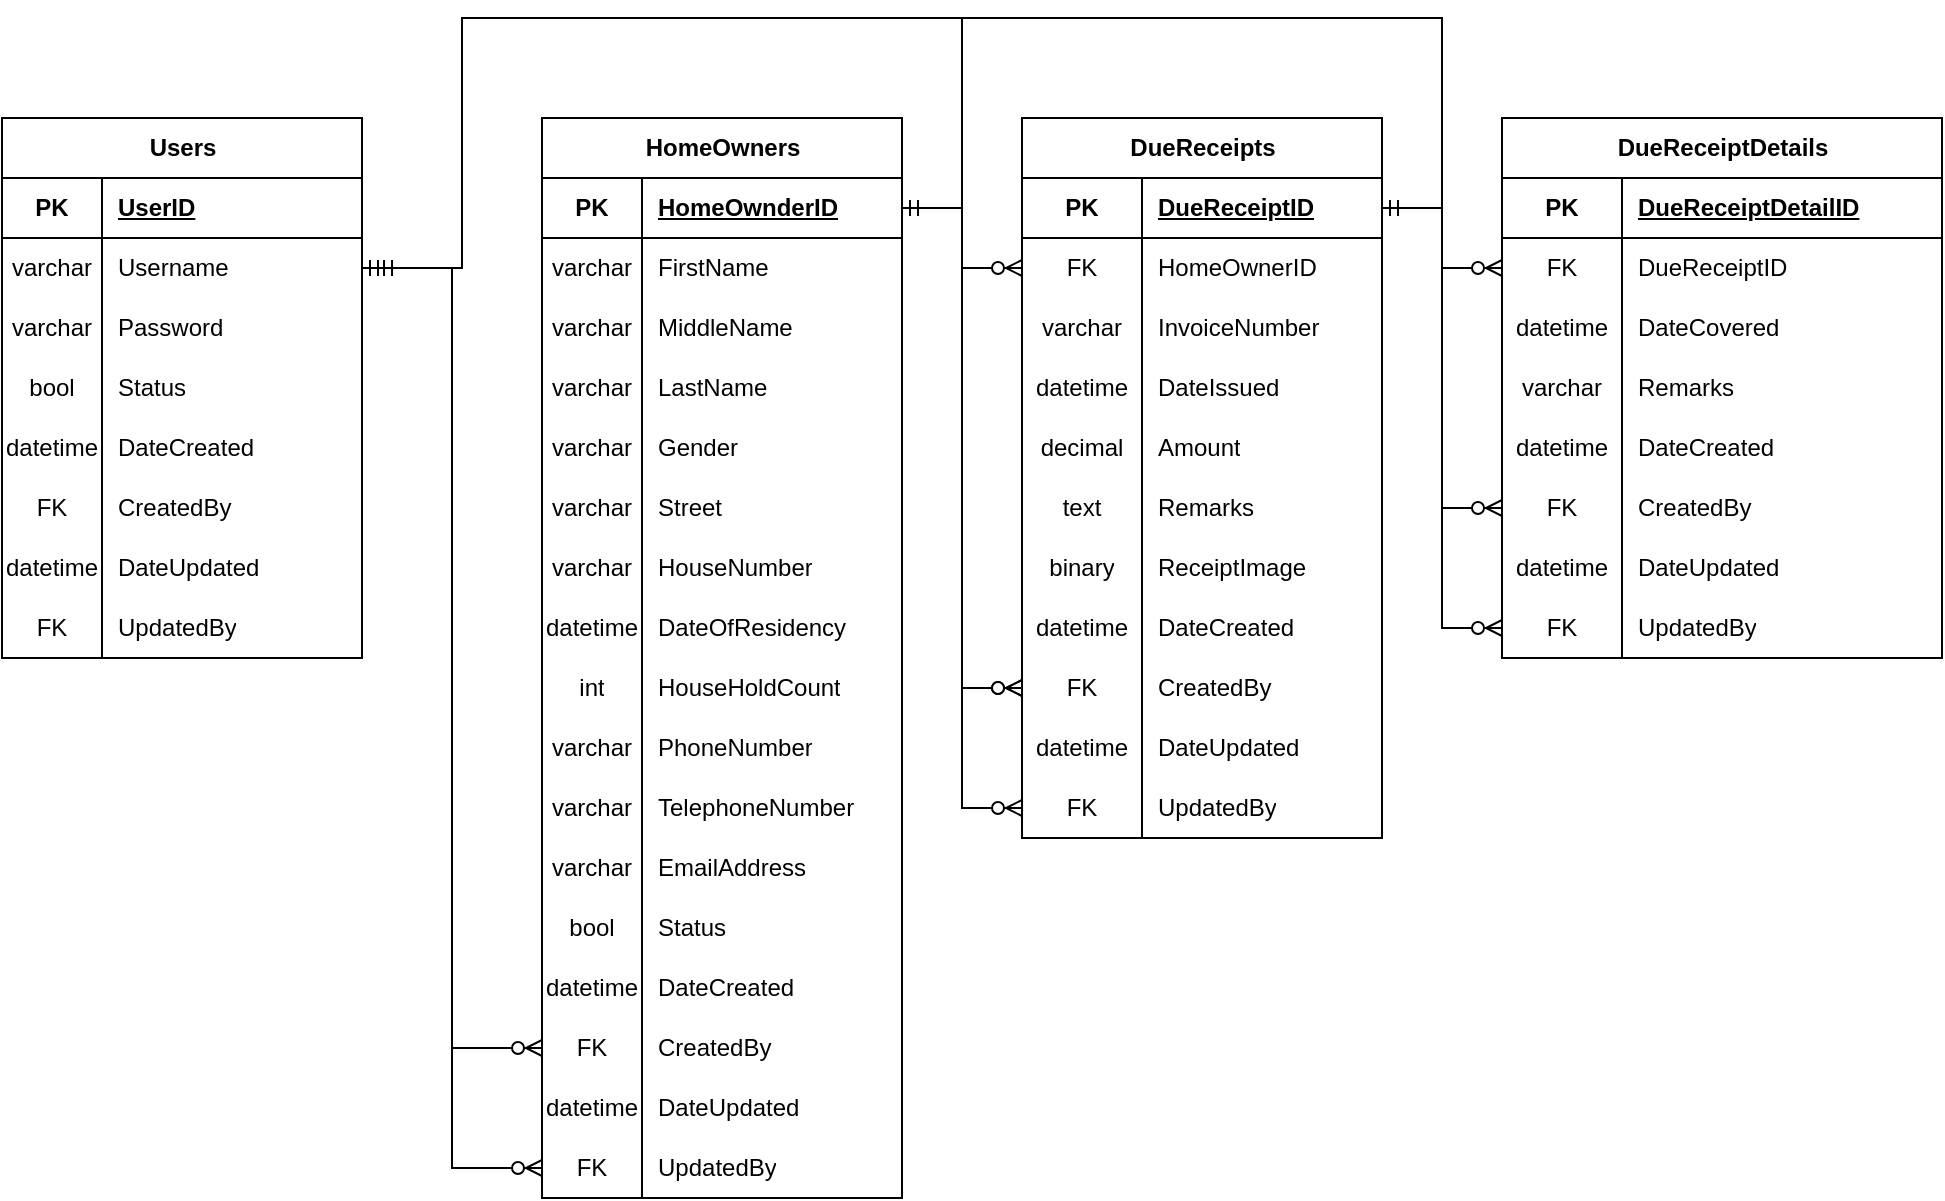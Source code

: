 <mxfile version="24.5.3" type="github">
  <diagram id="R2lEEEUBdFMjLlhIrx00" name="Page-1">
    <mxGraphModel dx="2284" dy="746" grid="1" gridSize="10" guides="1" tooltips="1" connect="1" arrows="1" fold="1" page="1" pageScale="1" pageWidth="850" pageHeight="1100" math="0" shadow="0" extFonts="Permanent Marker^https://fonts.googleapis.com/css?family=Permanent+Marker">
      <root>
        <mxCell id="0" />
        <mxCell id="1" parent="0" />
        <mxCell id="FCZPM7FnvYA6Dt3wtdvB-1" value="HomeOwners" style="shape=table;startSize=30;container=1;collapsible=1;childLayout=tableLayout;fixedRows=1;rowLines=0;fontStyle=1;align=center;resizeLast=1;html=1;" parent="1" vertex="1">
          <mxGeometry x="80" y="80" width="180" height="540" as="geometry" />
        </mxCell>
        <mxCell id="FCZPM7FnvYA6Dt3wtdvB-2" value="" style="shape=tableRow;horizontal=0;startSize=0;swimlaneHead=0;swimlaneBody=0;fillColor=none;collapsible=0;dropTarget=0;points=[[0,0.5],[1,0.5]];portConstraint=eastwest;top=0;left=0;right=0;bottom=1;" parent="FCZPM7FnvYA6Dt3wtdvB-1" vertex="1">
          <mxGeometry y="30" width="180" height="30" as="geometry" />
        </mxCell>
        <mxCell id="FCZPM7FnvYA6Dt3wtdvB-3" value="PK" style="shape=partialRectangle;connectable=0;fillColor=none;top=0;left=0;bottom=0;right=0;fontStyle=1;overflow=hidden;whiteSpace=wrap;html=1;" parent="FCZPM7FnvYA6Dt3wtdvB-2" vertex="1">
          <mxGeometry width="50" height="30" as="geometry">
            <mxRectangle width="50" height="30" as="alternateBounds" />
          </mxGeometry>
        </mxCell>
        <mxCell id="FCZPM7FnvYA6Dt3wtdvB-4" value="HomeOwnderID" style="shape=partialRectangle;connectable=0;fillColor=none;top=0;left=0;bottom=0;right=0;align=left;spacingLeft=6;fontStyle=5;overflow=hidden;whiteSpace=wrap;html=1;" parent="FCZPM7FnvYA6Dt3wtdvB-2" vertex="1">
          <mxGeometry x="50" width="130" height="30" as="geometry">
            <mxRectangle width="130" height="30" as="alternateBounds" />
          </mxGeometry>
        </mxCell>
        <mxCell id="FCZPM7FnvYA6Dt3wtdvB-5" value="" style="shape=tableRow;horizontal=0;startSize=0;swimlaneHead=0;swimlaneBody=0;fillColor=none;collapsible=0;dropTarget=0;points=[[0,0.5],[1,0.5]];portConstraint=eastwest;top=0;left=0;right=0;bottom=0;" parent="FCZPM7FnvYA6Dt3wtdvB-1" vertex="1">
          <mxGeometry y="60" width="180" height="30" as="geometry" />
        </mxCell>
        <mxCell id="FCZPM7FnvYA6Dt3wtdvB-6" value="&lt;div style=&quot;text-align: left;&quot;&gt;&lt;span style=&quot;background-color: initial;&quot;&gt;varchar&lt;/span&gt;&lt;/div&gt;" style="shape=partialRectangle;connectable=0;fillColor=none;top=0;left=0;bottom=0;right=0;editable=1;overflow=hidden;whiteSpace=wrap;html=1;" parent="FCZPM7FnvYA6Dt3wtdvB-5" vertex="1">
          <mxGeometry width="50" height="30" as="geometry">
            <mxRectangle width="50" height="30" as="alternateBounds" />
          </mxGeometry>
        </mxCell>
        <mxCell id="FCZPM7FnvYA6Dt3wtdvB-7" value="FirstName" style="shape=partialRectangle;connectable=0;fillColor=none;top=0;left=0;bottom=0;right=0;align=left;spacingLeft=6;overflow=hidden;whiteSpace=wrap;html=1;" parent="FCZPM7FnvYA6Dt3wtdvB-5" vertex="1">
          <mxGeometry x="50" width="130" height="30" as="geometry">
            <mxRectangle width="130" height="30" as="alternateBounds" />
          </mxGeometry>
        </mxCell>
        <mxCell id="FCZPM7FnvYA6Dt3wtdvB-8" value="" style="shape=tableRow;horizontal=0;startSize=0;swimlaneHead=0;swimlaneBody=0;fillColor=none;collapsible=0;dropTarget=0;points=[[0,0.5],[1,0.5]];portConstraint=eastwest;top=0;left=0;right=0;bottom=0;" parent="FCZPM7FnvYA6Dt3wtdvB-1" vertex="1">
          <mxGeometry y="90" width="180" height="30" as="geometry" />
        </mxCell>
        <mxCell id="FCZPM7FnvYA6Dt3wtdvB-9" value="varchar" style="shape=partialRectangle;connectable=0;fillColor=none;top=0;left=0;bottom=0;right=0;editable=1;overflow=hidden;whiteSpace=wrap;html=1;" parent="FCZPM7FnvYA6Dt3wtdvB-8" vertex="1">
          <mxGeometry width="50" height="30" as="geometry">
            <mxRectangle width="50" height="30" as="alternateBounds" />
          </mxGeometry>
        </mxCell>
        <mxCell id="FCZPM7FnvYA6Dt3wtdvB-10" value="MiddleName" style="shape=partialRectangle;connectable=0;fillColor=none;top=0;left=0;bottom=0;right=0;align=left;spacingLeft=6;overflow=hidden;whiteSpace=wrap;html=1;" parent="FCZPM7FnvYA6Dt3wtdvB-8" vertex="1">
          <mxGeometry x="50" width="130" height="30" as="geometry">
            <mxRectangle width="130" height="30" as="alternateBounds" />
          </mxGeometry>
        </mxCell>
        <mxCell id="FCZPM7FnvYA6Dt3wtdvB-11" value="" style="shape=tableRow;horizontal=0;startSize=0;swimlaneHead=0;swimlaneBody=0;fillColor=none;collapsible=0;dropTarget=0;points=[[0,0.5],[1,0.5]];portConstraint=eastwest;top=0;left=0;right=0;bottom=0;" parent="FCZPM7FnvYA6Dt3wtdvB-1" vertex="1">
          <mxGeometry y="120" width="180" height="30" as="geometry" />
        </mxCell>
        <mxCell id="FCZPM7FnvYA6Dt3wtdvB-12" value="varchar" style="shape=partialRectangle;connectable=0;fillColor=none;top=0;left=0;bottom=0;right=0;editable=1;overflow=hidden;whiteSpace=wrap;html=1;" parent="FCZPM7FnvYA6Dt3wtdvB-11" vertex="1">
          <mxGeometry width="50" height="30" as="geometry">
            <mxRectangle width="50" height="30" as="alternateBounds" />
          </mxGeometry>
        </mxCell>
        <mxCell id="FCZPM7FnvYA6Dt3wtdvB-13" value="LastName" style="shape=partialRectangle;connectable=0;fillColor=none;top=0;left=0;bottom=0;right=0;align=left;spacingLeft=6;overflow=hidden;whiteSpace=wrap;html=1;" parent="FCZPM7FnvYA6Dt3wtdvB-11" vertex="1">
          <mxGeometry x="50" width="130" height="30" as="geometry">
            <mxRectangle width="130" height="30" as="alternateBounds" />
          </mxGeometry>
        </mxCell>
        <mxCell id="FCZPM7FnvYA6Dt3wtdvB-92" value="" style="shape=tableRow;horizontal=0;startSize=0;swimlaneHead=0;swimlaneBody=0;fillColor=none;collapsible=0;dropTarget=0;points=[[0,0.5],[1,0.5]];portConstraint=eastwest;top=0;left=0;right=0;bottom=0;" parent="FCZPM7FnvYA6Dt3wtdvB-1" vertex="1">
          <mxGeometry y="150" width="180" height="30" as="geometry" />
        </mxCell>
        <mxCell id="FCZPM7FnvYA6Dt3wtdvB-93" value="varchar" style="shape=partialRectangle;connectable=0;fillColor=none;top=0;left=0;bottom=0;right=0;editable=1;overflow=hidden;whiteSpace=wrap;html=1;" parent="FCZPM7FnvYA6Dt3wtdvB-92" vertex="1">
          <mxGeometry width="50" height="30" as="geometry">
            <mxRectangle width="50" height="30" as="alternateBounds" />
          </mxGeometry>
        </mxCell>
        <mxCell id="FCZPM7FnvYA6Dt3wtdvB-94" value="Gender" style="shape=partialRectangle;connectable=0;fillColor=none;top=0;left=0;bottom=0;right=0;align=left;spacingLeft=6;overflow=hidden;whiteSpace=wrap;html=1;" parent="FCZPM7FnvYA6Dt3wtdvB-92" vertex="1">
          <mxGeometry x="50" width="130" height="30" as="geometry">
            <mxRectangle width="130" height="30" as="alternateBounds" />
          </mxGeometry>
        </mxCell>
        <mxCell id="FCZPM7FnvYA6Dt3wtdvB-16" value="" style="shape=tableRow;horizontal=0;startSize=0;swimlaneHead=0;swimlaneBody=0;fillColor=none;collapsible=0;dropTarget=0;points=[[0,0.5],[1,0.5]];portConstraint=eastwest;top=0;left=0;right=0;bottom=0;" parent="FCZPM7FnvYA6Dt3wtdvB-1" vertex="1">
          <mxGeometry y="180" width="180" height="30" as="geometry" />
        </mxCell>
        <mxCell id="FCZPM7FnvYA6Dt3wtdvB-17" value="varchar" style="shape=partialRectangle;connectable=0;fillColor=none;top=0;left=0;bottom=0;right=0;editable=1;overflow=hidden;whiteSpace=wrap;html=1;" parent="FCZPM7FnvYA6Dt3wtdvB-16" vertex="1">
          <mxGeometry width="50" height="30" as="geometry">
            <mxRectangle width="50" height="30" as="alternateBounds" />
          </mxGeometry>
        </mxCell>
        <mxCell id="FCZPM7FnvYA6Dt3wtdvB-18" value="Street" style="shape=partialRectangle;connectable=0;fillColor=none;top=0;left=0;bottom=0;right=0;align=left;spacingLeft=6;overflow=hidden;whiteSpace=wrap;html=1;" parent="FCZPM7FnvYA6Dt3wtdvB-16" vertex="1">
          <mxGeometry x="50" width="130" height="30" as="geometry">
            <mxRectangle width="130" height="30" as="alternateBounds" />
          </mxGeometry>
        </mxCell>
        <mxCell id="FCZPM7FnvYA6Dt3wtdvB-19" value="" style="shape=tableRow;horizontal=0;startSize=0;swimlaneHead=0;swimlaneBody=0;fillColor=none;collapsible=0;dropTarget=0;points=[[0,0.5],[1,0.5]];portConstraint=eastwest;top=0;left=0;right=0;bottom=0;" parent="FCZPM7FnvYA6Dt3wtdvB-1" vertex="1">
          <mxGeometry y="210" width="180" height="30" as="geometry" />
        </mxCell>
        <mxCell id="FCZPM7FnvYA6Dt3wtdvB-20" value="varchar" style="shape=partialRectangle;connectable=0;fillColor=none;top=0;left=0;bottom=0;right=0;editable=1;overflow=hidden;whiteSpace=wrap;html=1;" parent="FCZPM7FnvYA6Dt3wtdvB-19" vertex="1">
          <mxGeometry width="50" height="30" as="geometry">
            <mxRectangle width="50" height="30" as="alternateBounds" />
          </mxGeometry>
        </mxCell>
        <mxCell id="FCZPM7FnvYA6Dt3wtdvB-21" value="HouseNumber" style="shape=partialRectangle;connectable=0;fillColor=none;top=0;left=0;bottom=0;right=0;align=left;spacingLeft=6;overflow=hidden;whiteSpace=wrap;html=1;" parent="FCZPM7FnvYA6Dt3wtdvB-19" vertex="1">
          <mxGeometry x="50" width="130" height="30" as="geometry">
            <mxRectangle width="130" height="30" as="alternateBounds" />
          </mxGeometry>
        </mxCell>
        <mxCell id="G3juKbSq2Zgjd2Vn8VPa-1" value="" style="shape=tableRow;horizontal=0;startSize=0;swimlaneHead=0;swimlaneBody=0;fillColor=none;collapsible=0;dropTarget=0;points=[[0,0.5],[1,0.5]];portConstraint=eastwest;top=0;left=0;right=0;bottom=0;" parent="FCZPM7FnvYA6Dt3wtdvB-1" vertex="1">
          <mxGeometry y="240" width="180" height="30" as="geometry" />
        </mxCell>
        <mxCell id="G3juKbSq2Zgjd2Vn8VPa-2" value="datetime" style="shape=partialRectangle;connectable=0;fillColor=none;top=0;left=0;bottom=0;right=0;editable=1;overflow=hidden;whiteSpace=wrap;html=1;" parent="G3juKbSq2Zgjd2Vn8VPa-1" vertex="1">
          <mxGeometry width="50" height="30" as="geometry">
            <mxRectangle width="50" height="30" as="alternateBounds" />
          </mxGeometry>
        </mxCell>
        <mxCell id="G3juKbSq2Zgjd2Vn8VPa-3" value="DateOfResidency" style="shape=partialRectangle;connectable=0;fillColor=none;top=0;left=0;bottom=0;right=0;align=left;spacingLeft=6;overflow=hidden;whiteSpace=wrap;html=1;" parent="G3juKbSq2Zgjd2Vn8VPa-1" vertex="1">
          <mxGeometry x="50" width="130" height="30" as="geometry">
            <mxRectangle width="130" height="30" as="alternateBounds" />
          </mxGeometry>
        </mxCell>
        <mxCell id="FCZPM7FnvYA6Dt3wtdvB-95" value="" style="shape=tableRow;horizontal=0;startSize=0;swimlaneHead=0;swimlaneBody=0;fillColor=none;collapsible=0;dropTarget=0;points=[[0,0.5],[1,0.5]];portConstraint=eastwest;top=0;left=0;right=0;bottom=0;" parent="FCZPM7FnvYA6Dt3wtdvB-1" vertex="1">
          <mxGeometry y="270" width="180" height="30" as="geometry" />
        </mxCell>
        <mxCell id="FCZPM7FnvYA6Dt3wtdvB-96" value="int" style="shape=partialRectangle;connectable=0;fillColor=none;top=0;left=0;bottom=0;right=0;editable=1;overflow=hidden;whiteSpace=wrap;html=1;" parent="FCZPM7FnvYA6Dt3wtdvB-95" vertex="1">
          <mxGeometry width="50" height="30" as="geometry">
            <mxRectangle width="50" height="30" as="alternateBounds" />
          </mxGeometry>
        </mxCell>
        <mxCell id="FCZPM7FnvYA6Dt3wtdvB-97" value="HouseHoldCount" style="shape=partialRectangle;connectable=0;fillColor=none;top=0;left=0;bottom=0;right=0;align=left;spacingLeft=6;overflow=hidden;whiteSpace=wrap;html=1;" parent="FCZPM7FnvYA6Dt3wtdvB-95" vertex="1">
          <mxGeometry x="50" width="130" height="30" as="geometry">
            <mxRectangle width="130" height="30" as="alternateBounds" />
          </mxGeometry>
        </mxCell>
        <mxCell id="FCZPM7FnvYA6Dt3wtdvB-22" value="" style="shape=tableRow;horizontal=0;startSize=0;swimlaneHead=0;swimlaneBody=0;fillColor=none;collapsible=0;dropTarget=0;points=[[0,0.5],[1,0.5]];portConstraint=eastwest;top=0;left=0;right=0;bottom=0;" parent="FCZPM7FnvYA6Dt3wtdvB-1" vertex="1">
          <mxGeometry y="300" width="180" height="30" as="geometry" />
        </mxCell>
        <mxCell id="FCZPM7FnvYA6Dt3wtdvB-23" value="varchar" style="shape=partialRectangle;connectable=0;fillColor=none;top=0;left=0;bottom=0;right=0;editable=1;overflow=hidden;whiteSpace=wrap;html=1;" parent="FCZPM7FnvYA6Dt3wtdvB-22" vertex="1">
          <mxGeometry width="50" height="30" as="geometry">
            <mxRectangle width="50" height="30" as="alternateBounds" />
          </mxGeometry>
        </mxCell>
        <mxCell id="FCZPM7FnvYA6Dt3wtdvB-24" value="PhoneNumber" style="shape=partialRectangle;connectable=0;fillColor=none;top=0;left=0;bottom=0;right=0;align=left;spacingLeft=6;overflow=hidden;whiteSpace=wrap;html=1;" parent="FCZPM7FnvYA6Dt3wtdvB-22" vertex="1">
          <mxGeometry x="50" width="130" height="30" as="geometry">
            <mxRectangle width="130" height="30" as="alternateBounds" />
          </mxGeometry>
        </mxCell>
        <mxCell id="FCZPM7FnvYA6Dt3wtdvB-25" value="" style="shape=tableRow;horizontal=0;startSize=0;swimlaneHead=0;swimlaneBody=0;fillColor=none;collapsible=0;dropTarget=0;points=[[0,0.5],[1,0.5]];portConstraint=eastwest;top=0;left=0;right=0;bottom=0;" parent="FCZPM7FnvYA6Dt3wtdvB-1" vertex="1">
          <mxGeometry y="330" width="180" height="30" as="geometry" />
        </mxCell>
        <mxCell id="FCZPM7FnvYA6Dt3wtdvB-26" value="varchar" style="shape=partialRectangle;connectable=0;fillColor=none;top=0;left=0;bottom=0;right=0;editable=1;overflow=hidden;whiteSpace=wrap;html=1;" parent="FCZPM7FnvYA6Dt3wtdvB-25" vertex="1">
          <mxGeometry width="50" height="30" as="geometry">
            <mxRectangle width="50" height="30" as="alternateBounds" />
          </mxGeometry>
        </mxCell>
        <mxCell id="FCZPM7FnvYA6Dt3wtdvB-27" value="TelephoneNumber" style="shape=partialRectangle;connectable=0;fillColor=none;top=0;left=0;bottom=0;right=0;align=left;spacingLeft=6;overflow=hidden;whiteSpace=wrap;html=1;" parent="FCZPM7FnvYA6Dt3wtdvB-25" vertex="1">
          <mxGeometry x="50" width="130" height="30" as="geometry">
            <mxRectangle width="130" height="30" as="alternateBounds" />
          </mxGeometry>
        </mxCell>
        <mxCell id="FCZPM7FnvYA6Dt3wtdvB-86" value="" style="shape=tableRow;horizontal=0;startSize=0;swimlaneHead=0;swimlaneBody=0;fillColor=none;collapsible=0;dropTarget=0;points=[[0,0.5],[1,0.5]];portConstraint=eastwest;top=0;left=0;right=0;bottom=0;" parent="FCZPM7FnvYA6Dt3wtdvB-1" vertex="1">
          <mxGeometry y="360" width="180" height="30" as="geometry" />
        </mxCell>
        <mxCell id="FCZPM7FnvYA6Dt3wtdvB-87" value="varchar" style="shape=partialRectangle;connectable=0;fillColor=none;top=0;left=0;bottom=0;right=0;editable=1;overflow=hidden;whiteSpace=wrap;html=1;" parent="FCZPM7FnvYA6Dt3wtdvB-86" vertex="1">
          <mxGeometry width="50" height="30" as="geometry">
            <mxRectangle width="50" height="30" as="alternateBounds" />
          </mxGeometry>
        </mxCell>
        <mxCell id="FCZPM7FnvYA6Dt3wtdvB-88" value="EmailAddress" style="shape=partialRectangle;connectable=0;fillColor=none;top=0;left=0;bottom=0;right=0;align=left;spacingLeft=6;overflow=hidden;whiteSpace=wrap;html=1;" parent="FCZPM7FnvYA6Dt3wtdvB-86" vertex="1">
          <mxGeometry x="50" width="130" height="30" as="geometry">
            <mxRectangle width="130" height="30" as="alternateBounds" />
          </mxGeometry>
        </mxCell>
        <mxCell id="FCZPM7FnvYA6Dt3wtdvB-89" value="" style="shape=tableRow;horizontal=0;startSize=0;swimlaneHead=0;swimlaneBody=0;fillColor=none;collapsible=0;dropTarget=0;points=[[0,0.5],[1,0.5]];portConstraint=eastwest;top=0;left=0;right=0;bottom=0;" parent="FCZPM7FnvYA6Dt3wtdvB-1" vertex="1">
          <mxGeometry y="390" width="180" height="30" as="geometry" />
        </mxCell>
        <mxCell id="FCZPM7FnvYA6Dt3wtdvB-90" value="bool" style="shape=partialRectangle;connectable=0;fillColor=none;top=0;left=0;bottom=0;right=0;editable=1;overflow=hidden;whiteSpace=wrap;html=1;" parent="FCZPM7FnvYA6Dt3wtdvB-89" vertex="1">
          <mxGeometry width="50" height="30" as="geometry">
            <mxRectangle width="50" height="30" as="alternateBounds" />
          </mxGeometry>
        </mxCell>
        <mxCell id="FCZPM7FnvYA6Dt3wtdvB-91" value="Status" style="shape=partialRectangle;connectable=0;fillColor=none;top=0;left=0;bottom=0;right=0;align=left;spacingLeft=6;overflow=hidden;whiteSpace=wrap;html=1;" parent="FCZPM7FnvYA6Dt3wtdvB-89" vertex="1">
          <mxGeometry x="50" width="130" height="30" as="geometry">
            <mxRectangle width="130" height="30" as="alternateBounds" />
          </mxGeometry>
        </mxCell>
        <mxCell id="UhwSsiH2vEGcHv_mV8qD-14" value="" style="shape=tableRow;horizontal=0;startSize=0;swimlaneHead=0;swimlaneBody=0;fillColor=none;collapsible=0;dropTarget=0;points=[[0,0.5],[1,0.5]];portConstraint=eastwest;top=0;left=0;right=0;bottom=0;" vertex="1" parent="FCZPM7FnvYA6Dt3wtdvB-1">
          <mxGeometry y="420" width="180" height="30" as="geometry" />
        </mxCell>
        <mxCell id="UhwSsiH2vEGcHv_mV8qD-15" value="datetime" style="shape=partialRectangle;connectable=0;fillColor=none;top=0;left=0;bottom=0;right=0;editable=1;overflow=hidden;whiteSpace=wrap;html=1;" vertex="1" parent="UhwSsiH2vEGcHv_mV8qD-14">
          <mxGeometry width="50" height="30" as="geometry">
            <mxRectangle width="50" height="30" as="alternateBounds" />
          </mxGeometry>
        </mxCell>
        <mxCell id="UhwSsiH2vEGcHv_mV8qD-16" value="DateCreated" style="shape=partialRectangle;connectable=0;fillColor=none;top=0;left=0;bottom=0;right=0;align=left;spacingLeft=6;overflow=hidden;whiteSpace=wrap;html=1;" vertex="1" parent="UhwSsiH2vEGcHv_mV8qD-14">
          <mxGeometry x="50" width="130" height="30" as="geometry">
            <mxRectangle width="130" height="30" as="alternateBounds" />
          </mxGeometry>
        </mxCell>
        <mxCell id="UhwSsiH2vEGcHv_mV8qD-17" value="" style="shape=tableRow;horizontal=0;startSize=0;swimlaneHead=0;swimlaneBody=0;fillColor=none;collapsible=0;dropTarget=0;points=[[0,0.5],[1,0.5]];portConstraint=eastwest;top=0;left=0;right=0;bottom=0;" vertex="1" parent="FCZPM7FnvYA6Dt3wtdvB-1">
          <mxGeometry y="450" width="180" height="30" as="geometry" />
        </mxCell>
        <mxCell id="UhwSsiH2vEGcHv_mV8qD-18" value="FK" style="shape=partialRectangle;connectable=0;fillColor=none;top=0;left=0;bottom=0;right=0;editable=1;overflow=hidden;whiteSpace=wrap;html=1;" vertex="1" parent="UhwSsiH2vEGcHv_mV8qD-17">
          <mxGeometry width="50" height="30" as="geometry">
            <mxRectangle width="50" height="30" as="alternateBounds" />
          </mxGeometry>
        </mxCell>
        <mxCell id="UhwSsiH2vEGcHv_mV8qD-19" value="CreatedBy" style="shape=partialRectangle;connectable=0;fillColor=none;top=0;left=0;bottom=0;right=0;align=left;spacingLeft=6;overflow=hidden;whiteSpace=wrap;html=1;" vertex="1" parent="UhwSsiH2vEGcHv_mV8qD-17">
          <mxGeometry x="50" width="130" height="30" as="geometry">
            <mxRectangle width="130" height="30" as="alternateBounds" />
          </mxGeometry>
        </mxCell>
        <mxCell id="UhwSsiH2vEGcHv_mV8qD-20" value="" style="shape=tableRow;horizontal=0;startSize=0;swimlaneHead=0;swimlaneBody=0;fillColor=none;collapsible=0;dropTarget=0;points=[[0,0.5],[1,0.5]];portConstraint=eastwest;top=0;left=0;right=0;bottom=0;" vertex="1" parent="FCZPM7FnvYA6Dt3wtdvB-1">
          <mxGeometry y="480" width="180" height="30" as="geometry" />
        </mxCell>
        <mxCell id="UhwSsiH2vEGcHv_mV8qD-21" value="datetime" style="shape=partialRectangle;connectable=0;fillColor=none;top=0;left=0;bottom=0;right=0;editable=1;overflow=hidden;whiteSpace=wrap;html=1;" vertex="1" parent="UhwSsiH2vEGcHv_mV8qD-20">
          <mxGeometry width="50" height="30" as="geometry">
            <mxRectangle width="50" height="30" as="alternateBounds" />
          </mxGeometry>
        </mxCell>
        <mxCell id="UhwSsiH2vEGcHv_mV8qD-22" value="DateUpdated" style="shape=partialRectangle;connectable=0;fillColor=none;top=0;left=0;bottom=0;right=0;align=left;spacingLeft=6;overflow=hidden;whiteSpace=wrap;html=1;" vertex="1" parent="UhwSsiH2vEGcHv_mV8qD-20">
          <mxGeometry x="50" width="130" height="30" as="geometry">
            <mxRectangle width="130" height="30" as="alternateBounds" />
          </mxGeometry>
        </mxCell>
        <mxCell id="UhwSsiH2vEGcHv_mV8qD-23" value="" style="shape=tableRow;horizontal=0;startSize=0;swimlaneHead=0;swimlaneBody=0;fillColor=none;collapsible=0;dropTarget=0;points=[[0,0.5],[1,0.5]];portConstraint=eastwest;top=0;left=0;right=0;bottom=0;" vertex="1" parent="FCZPM7FnvYA6Dt3wtdvB-1">
          <mxGeometry y="510" width="180" height="30" as="geometry" />
        </mxCell>
        <mxCell id="UhwSsiH2vEGcHv_mV8qD-24" value="FK" style="shape=partialRectangle;connectable=0;fillColor=none;top=0;left=0;bottom=0;right=0;editable=1;overflow=hidden;whiteSpace=wrap;html=1;" vertex="1" parent="UhwSsiH2vEGcHv_mV8qD-23">
          <mxGeometry width="50" height="30" as="geometry">
            <mxRectangle width="50" height="30" as="alternateBounds" />
          </mxGeometry>
        </mxCell>
        <mxCell id="UhwSsiH2vEGcHv_mV8qD-25" value="UpdatedBy" style="shape=partialRectangle;connectable=0;fillColor=none;top=0;left=0;bottom=0;right=0;align=left;spacingLeft=6;overflow=hidden;whiteSpace=wrap;html=1;" vertex="1" parent="UhwSsiH2vEGcHv_mV8qD-23">
          <mxGeometry x="50" width="130" height="30" as="geometry">
            <mxRectangle width="130" height="30" as="alternateBounds" />
          </mxGeometry>
        </mxCell>
        <mxCell id="FCZPM7FnvYA6Dt3wtdvB-31" value="DueReceipts" style="shape=table;startSize=30;container=1;collapsible=1;childLayout=tableLayout;fixedRows=1;rowLines=0;fontStyle=1;align=center;resizeLast=1;html=1;" parent="1" vertex="1">
          <mxGeometry x="320" y="80" width="180" height="360" as="geometry" />
        </mxCell>
        <mxCell id="FCZPM7FnvYA6Dt3wtdvB-32" value="" style="shape=tableRow;horizontal=0;startSize=0;swimlaneHead=0;swimlaneBody=0;fillColor=none;collapsible=0;dropTarget=0;points=[[0,0.5],[1,0.5]];portConstraint=eastwest;top=0;left=0;right=0;bottom=1;" parent="FCZPM7FnvYA6Dt3wtdvB-31" vertex="1">
          <mxGeometry y="30" width="180" height="30" as="geometry" />
        </mxCell>
        <mxCell id="FCZPM7FnvYA6Dt3wtdvB-33" value="PK" style="shape=partialRectangle;connectable=0;fillColor=none;top=0;left=0;bottom=0;right=0;fontStyle=1;overflow=hidden;whiteSpace=wrap;html=1;" parent="FCZPM7FnvYA6Dt3wtdvB-32" vertex="1">
          <mxGeometry width="60" height="30" as="geometry">
            <mxRectangle width="60" height="30" as="alternateBounds" />
          </mxGeometry>
        </mxCell>
        <mxCell id="FCZPM7FnvYA6Dt3wtdvB-34" value="DueReceiptID" style="shape=partialRectangle;connectable=0;fillColor=none;top=0;left=0;bottom=0;right=0;align=left;spacingLeft=6;fontStyle=5;overflow=hidden;whiteSpace=wrap;html=1;" parent="FCZPM7FnvYA6Dt3wtdvB-32" vertex="1">
          <mxGeometry x="60" width="120" height="30" as="geometry">
            <mxRectangle width="120" height="30" as="alternateBounds" />
          </mxGeometry>
        </mxCell>
        <mxCell id="FCZPM7FnvYA6Dt3wtdvB-35" value="" style="shape=tableRow;horizontal=0;startSize=0;swimlaneHead=0;swimlaneBody=0;fillColor=none;collapsible=0;dropTarget=0;points=[[0,0.5],[1,0.5]];portConstraint=eastwest;top=0;left=0;right=0;bottom=0;" parent="FCZPM7FnvYA6Dt3wtdvB-31" vertex="1">
          <mxGeometry y="60" width="180" height="30" as="geometry" />
        </mxCell>
        <mxCell id="FCZPM7FnvYA6Dt3wtdvB-36" value="&lt;div style=&quot;text-align: left;&quot;&gt;&lt;span style=&quot;background-color: initial;&quot;&gt;FK&lt;/span&gt;&lt;/div&gt;" style="shape=partialRectangle;connectable=0;fillColor=none;top=0;left=0;bottom=0;right=0;editable=1;overflow=hidden;whiteSpace=wrap;html=1;" parent="FCZPM7FnvYA6Dt3wtdvB-35" vertex="1">
          <mxGeometry width="60" height="30" as="geometry">
            <mxRectangle width="60" height="30" as="alternateBounds" />
          </mxGeometry>
        </mxCell>
        <mxCell id="FCZPM7FnvYA6Dt3wtdvB-37" value="HomeOwnerID" style="shape=partialRectangle;connectable=0;fillColor=none;top=0;left=0;bottom=0;right=0;align=left;spacingLeft=6;overflow=hidden;whiteSpace=wrap;html=1;" parent="FCZPM7FnvYA6Dt3wtdvB-35" vertex="1">
          <mxGeometry x="60" width="120" height="30" as="geometry">
            <mxRectangle width="120" height="30" as="alternateBounds" />
          </mxGeometry>
        </mxCell>
        <mxCell id="FCZPM7FnvYA6Dt3wtdvB-38" value="" style="shape=tableRow;horizontal=0;startSize=0;swimlaneHead=0;swimlaneBody=0;fillColor=none;collapsible=0;dropTarget=0;points=[[0,0.5],[1,0.5]];portConstraint=eastwest;top=0;left=0;right=0;bottom=0;" parent="FCZPM7FnvYA6Dt3wtdvB-31" vertex="1">
          <mxGeometry y="90" width="180" height="30" as="geometry" />
        </mxCell>
        <mxCell id="FCZPM7FnvYA6Dt3wtdvB-39" value="varchar" style="shape=partialRectangle;connectable=0;fillColor=none;top=0;left=0;bottom=0;right=0;editable=1;overflow=hidden;whiteSpace=wrap;html=1;" parent="FCZPM7FnvYA6Dt3wtdvB-38" vertex="1">
          <mxGeometry width="60" height="30" as="geometry">
            <mxRectangle width="60" height="30" as="alternateBounds" />
          </mxGeometry>
        </mxCell>
        <mxCell id="FCZPM7FnvYA6Dt3wtdvB-40" value="InvoiceNumber" style="shape=partialRectangle;connectable=0;fillColor=none;top=0;left=0;bottom=0;right=0;align=left;spacingLeft=6;overflow=hidden;whiteSpace=wrap;html=1;" parent="FCZPM7FnvYA6Dt3wtdvB-38" vertex="1">
          <mxGeometry x="60" width="120" height="30" as="geometry">
            <mxRectangle width="120" height="30" as="alternateBounds" />
          </mxGeometry>
        </mxCell>
        <mxCell id="FCZPM7FnvYA6Dt3wtdvB-41" value="" style="shape=tableRow;horizontal=0;startSize=0;swimlaneHead=0;swimlaneBody=0;fillColor=none;collapsible=0;dropTarget=0;points=[[0,0.5],[1,0.5]];portConstraint=eastwest;top=0;left=0;right=0;bottom=0;" parent="FCZPM7FnvYA6Dt3wtdvB-31" vertex="1">
          <mxGeometry y="120" width="180" height="30" as="geometry" />
        </mxCell>
        <mxCell id="FCZPM7FnvYA6Dt3wtdvB-42" value="datetime" style="shape=partialRectangle;connectable=0;fillColor=none;top=0;left=0;bottom=0;right=0;editable=1;overflow=hidden;whiteSpace=wrap;html=1;" parent="FCZPM7FnvYA6Dt3wtdvB-41" vertex="1">
          <mxGeometry width="60" height="30" as="geometry">
            <mxRectangle width="60" height="30" as="alternateBounds" />
          </mxGeometry>
        </mxCell>
        <mxCell id="FCZPM7FnvYA6Dt3wtdvB-43" value="DateIssued" style="shape=partialRectangle;connectable=0;fillColor=none;top=0;left=0;bottom=0;right=0;align=left;spacingLeft=6;overflow=hidden;whiteSpace=wrap;html=1;" parent="FCZPM7FnvYA6Dt3wtdvB-41" vertex="1">
          <mxGeometry x="60" width="120" height="30" as="geometry">
            <mxRectangle width="120" height="30" as="alternateBounds" />
          </mxGeometry>
        </mxCell>
        <mxCell id="FCZPM7FnvYA6Dt3wtdvB-44" value="" style="shape=tableRow;horizontal=0;startSize=0;swimlaneHead=0;swimlaneBody=0;fillColor=none;collapsible=0;dropTarget=0;points=[[0,0.5],[1,0.5]];portConstraint=eastwest;top=0;left=0;right=0;bottom=0;" parent="FCZPM7FnvYA6Dt3wtdvB-31" vertex="1">
          <mxGeometry y="150" width="180" height="30" as="geometry" />
        </mxCell>
        <mxCell id="FCZPM7FnvYA6Dt3wtdvB-45" value="decimal" style="shape=partialRectangle;connectable=0;fillColor=none;top=0;left=0;bottom=0;right=0;editable=1;overflow=hidden;whiteSpace=wrap;html=1;" parent="FCZPM7FnvYA6Dt3wtdvB-44" vertex="1">
          <mxGeometry width="60" height="30" as="geometry">
            <mxRectangle width="60" height="30" as="alternateBounds" />
          </mxGeometry>
        </mxCell>
        <mxCell id="FCZPM7FnvYA6Dt3wtdvB-46" value="Amount" style="shape=partialRectangle;connectable=0;fillColor=none;top=0;left=0;bottom=0;right=0;align=left;spacingLeft=6;overflow=hidden;whiteSpace=wrap;html=1;" parent="FCZPM7FnvYA6Dt3wtdvB-44" vertex="1">
          <mxGeometry x="60" width="120" height="30" as="geometry">
            <mxRectangle width="120" height="30" as="alternateBounds" />
          </mxGeometry>
        </mxCell>
        <mxCell id="FCZPM7FnvYA6Dt3wtdvB-73" value="" style="shape=tableRow;horizontal=0;startSize=0;swimlaneHead=0;swimlaneBody=0;fillColor=none;collapsible=0;dropTarget=0;points=[[0,0.5],[1,0.5]];portConstraint=eastwest;top=0;left=0;right=0;bottom=0;" parent="FCZPM7FnvYA6Dt3wtdvB-31" vertex="1">
          <mxGeometry y="180" width="180" height="30" as="geometry" />
        </mxCell>
        <mxCell id="FCZPM7FnvYA6Dt3wtdvB-74" value="text" style="shape=partialRectangle;connectable=0;fillColor=none;top=0;left=0;bottom=0;right=0;editable=1;overflow=hidden;whiteSpace=wrap;html=1;" parent="FCZPM7FnvYA6Dt3wtdvB-73" vertex="1">
          <mxGeometry width="60" height="30" as="geometry">
            <mxRectangle width="60" height="30" as="alternateBounds" />
          </mxGeometry>
        </mxCell>
        <mxCell id="FCZPM7FnvYA6Dt3wtdvB-75" value="Remarks" style="shape=partialRectangle;connectable=0;fillColor=none;top=0;left=0;bottom=0;right=0;align=left;spacingLeft=6;overflow=hidden;whiteSpace=wrap;html=1;" parent="FCZPM7FnvYA6Dt3wtdvB-73" vertex="1">
          <mxGeometry x="60" width="120" height="30" as="geometry">
            <mxRectangle width="120" height="30" as="alternateBounds" />
          </mxGeometry>
        </mxCell>
        <mxCell id="FCZPM7FnvYA6Dt3wtdvB-78" value="" style="shape=tableRow;horizontal=0;startSize=0;swimlaneHead=0;swimlaneBody=0;fillColor=none;collapsible=0;dropTarget=0;points=[[0,0.5],[1,0.5]];portConstraint=eastwest;top=0;left=0;right=0;bottom=0;" parent="FCZPM7FnvYA6Dt3wtdvB-31" vertex="1">
          <mxGeometry y="210" width="180" height="30" as="geometry" />
        </mxCell>
        <mxCell id="FCZPM7FnvYA6Dt3wtdvB-79" value="binary" style="shape=partialRectangle;connectable=0;fillColor=none;top=0;left=0;bottom=0;right=0;editable=1;overflow=hidden;whiteSpace=wrap;html=1;" parent="FCZPM7FnvYA6Dt3wtdvB-78" vertex="1">
          <mxGeometry width="60" height="30" as="geometry">
            <mxRectangle width="60" height="30" as="alternateBounds" />
          </mxGeometry>
        </mxCell>
        <mxCell id="FCZPM7FnvYA6Dt3wtdvB-80" value="ReceiptImage" style="shape=partialRectangle;connectable=0;fillColor=none;top=0;left=0;bottom=0;right=0;align=left;spacingLeft=6;overflow=hidden;whiteSpace=wrap;html=1;" parent="FCZPM7FnvYA6Dt3wtdvB-78" vertex="1">
          <mxGeometry x="60" width="120" height="30" as="geometry">
            <mxRectangle width="120" height="30" as="alternateBounds" />
          </mxGeometry>
        </mxCell>
        <mxCell id="UhwSsiH2vEGcHv_mV8qD-79" value="" style="shape=tableRow;horizontal=0;startSize=0;swimlaneHead=0;swimlaneBody=0;fillColor=none;collapsible=0;dropTarget=0;points=[[0,0.5],[1,0.5]];portConstraint=eastwest;top=0;left=0;right=0;bottom=0;" vertex="1" parent="FCZPM7FnvYA6Dt3wtdvB-31">
          <mxGeometry y="240" width="180" height="30" as="geometry" />
        </mxCell>
        <mxCell id="UhwSsiH2vEGcHv_mV8qD-80" value="datetime" style="shape=partialRectangle;connectable=0;fillColor=none;top=0;left=0;bottom=0;right=0;editable=1;overflow=hidden;whiteSpace=wrap;html=1;" vertex="1" parent="UhwSsiH2vEGcHv_mV8qD-79">
          <mxGeometry width="60" height="30" as="geometry">
            <mxRectangle width="60" height="30" as="alternateBounds" />
          </mxGeometry>
        </mxCell>
        <mxCell id="UhwSsiH2vEGcHv_mV8qD-81" value="DateCreated" style="shape=partialRectangle;connectable=0;fillColor=none;top=0;left=0;bottom=0;right=0;align=left;spacingLeft=6;overflow=hidden;whiteSpace=wrap;html=1;" vertex="1" parent="UhwSsiH2vEGcHv_mV8qD-79">
          <mxGeometry x="60" width="120" height="30" as="geometry">
            <mxRectangle width="120" height="30" as="alternateBounds" />
          </mxGeometry>
        </mxCell>
        <mxCell id="UhwSsiH2vEGcHv_mV8qD-82" value="" style="shape=tableRow;horizontal=0;startSize=0;swimlaneHead=0;swimlaneBody=0;fillColor=none;collapsible=0;dropTarget=0;points=[[0,0.5],[1,0.5]];portConstraint=eastwest;top=0;left=0;right=0;bottom=0;" vertex="1" parent="FCZPM7FnvYA6Dt3wtdvB-31">
          <mxGeometry y="270" width="180" height="30" as="geometry" />
        </mxCell>
        <mxCell id="UhwSsiH2vEGcHv_mV8qD-83" value="FK" style="shape=partialRectangle;connectable=0;fillColor=none;top=0;left=0;bottom=0;right=0;editable=1;overflow=hidden;whiteSpace=wrap;html=1;" vertex="1" parent="UhwSsiH2vEGcHv_mV8qD-82">
          <mxGeometry width="60" height="30" as="geometry">
            <mxRectangle width="60" height="30" as="alternateBounds" />
          </mxGeometry>
        </mxCell>
        <mxCell id="UhwSsiH2vEGcHv_mV8qD-84" value="CreatedBy" style="shape=partialRectangle;connectable=0;fillColor=none;top=0;left=0;bottom=0;right=0;align=left;spacingLeft=6;overflow=hidden;whiteSpace=wrap;html=1;" vertex="1" parent="UhwSsiH2vEGcHv_mV8qD-82">
          <mxGeometry x="60" width="120" height="30" as="geometry">
            <mxRectangle width="120" height="30" as="alternateBounds" />
          </mxGeometry>
        </mxCell>
        <mxCell id="UhwSsiH2vEGcHv_mV8qD-85" value="" style="shape=tableRow;horizontal=0;startSize=0;swimlaneHead=0;swimlaneBody=0;fillColor=none;collapsible=0;dropTarget=0;points=[[0,0.5],[1,0.5]];portConstraint=eastwest;top=0;left=0;right=0;bottom=0;" vertex="1" parent="FCZPM7FnvYA6Dt3wtdvB-31">
          <mxGeometry y="300" width="180" height="30" as="geometry" />
        </mxCell>
        <mxCell id="UhwSsiH2vEGcHv_mV8qD-86" value="datetime" style="shape=partialRectangle;connectable=0;fillColor=none;top=0;left=0;bottom=0;right=0;editable=1;overflow=hidden;whiteSpace=wrap;html=1;" vertex="1" parent="UhwSsiH2vEGcHv_mV8qD-85">
          <mxGeometry width="60" height="30" as="geometry">
            <mxRectangle width="60" height="30" as="alternateBounds" />
          </mxGeometry>
        </mxCell>
        <mxCell id="UhwSsiH2vEGcHv_mV8qD-87" value="DateUpdated" style="shape=partialRectangle;connectable=0;fillColor=none;top=0;left=0;bottom=0;right=0;align=left;spacingLeft=6;overflow=hidden;whiteSpace=wrap;html=1;" vertex="1" parent="UhwSsiH2vEGcHv_mV8qD-85">
          <mxGeometry x="60" width="120" height="30" as="geometry">
            <mxRectangle width="120" height="30" as="alternateBounds" />
          </mxGeometry>
        </mxCell>
        <mxCell id="UhwSsiH2vEGcHv_mV8qD-88" value="" style="shape=tableRow;horizontal=0;startSize=0;swimlaneHead=0;swimlaneBody=0;fillColor=none;collapsible=0;dropTarget=0;points=[[0,0.5],[1,0.5]];portConstraint=eastwest;top=0;left=0;right=0;bottom=0;" vertex="1" parent="FCZPM7FnvYA6Dt3wtdvB-31">
          <mxGeometry y="330" width="180" height="30" as="geometry" />
        </mxCell>
        <mxCell id="UhwSsiH2vEGcHv_mV8qD-89" value="FK" style="shape=partialRectangle;connectable=0;fillColor=none;top=0;left=0;bottom=0;right=0;editable=1;overflow=hidden;whiteSpace=wrap;html=1;" vertex="1" parent="UhwSsiH2vEGcHv_mV8qD-88">
          <mxGeometry width="60" height="30" as="geometry">
            <mxRectangle width="60" height="30" as="alternateBounds" />
          </mxGeometry>
        </mxCell>
        <mxCell id="UhwSsiH2vEGcHv_mV8qD-90" value="UpdatedBy" style="shape=partialRectangle;connectable=0;fillColor=none;top=0;left=0;bottom=0;right=0;align=left;spacingLeft=6;overflow=hidden;whiteSpace=wrap;html=1;" vertex="1" parent="UhwSsiH2vEGcHv_mV8qD-88">
          <mxGeometry x="60" width="120" height="30" as="geometry">
            <mxRectangle width="120" height="30" as="alternateBounds" />
          </mxGeometry>
        </mxCell>
        <mxCell id="FCZPM7FnvYA6Dt3wtdvB-57" value="DueReceiptDetails" style="shape=table;startSize=30;container=1;collapsible=1;childLayout=tableLayout;fixedRows=1;rowLines=0;fontStyle=1;align=center;resizeLast=1;html=1;" parent="1" vertex="1">
          <mxGeometry x="560" y="80" width="220" height="270" as="geometry" />
        </mxCell>
        <mxCell id="FCZPM7FnvYA6Dt3wtdvB-58" value="" style="shape=tableRow;horizontal=0;startSize=0;swimlaneHead=0;swimlaneBody=0;fillColor=none;collapsible=0;dropTarget=0;points=[[0,0.5],[1,0.5]];portConstraint=eastwest;top=0;left=0;right=0;bottom=1;" parent="FCZPM7FnvYA6Dt3wtdvB-57" vertex="1">
          <mxGeometry y="30" width="220" height="30" as="geometry" />
        </mxCell>
        <mxCell id="FCZPM7FnvYA6Dt3wtdvB-59" value="PK" style="shape=partialRectangle;connectable=0;fillColor=none;top=0;left=0;bottom=0;right=0;fontStyle=1;overflow=hidden;whiteSpace=wrap;html=1;" parent="FCZPM7FnvYA6Dt3wtdvB-58" vertex="1">
          <mxGeometry width="60" height="30" as="geometry">
            <mxRectangle width="60" height="30" as="alternateBounds" />
          </mxGeometry>
        </mxCell>
        <mxCell id="FCZPM7FnvYA6Dt3wtdvB-60" value="DueReceiptDetailID" style="shape=partialRectangle;connectable=0;fillColor=none;top=0;left=0;bottom=0;right=0;align=left;spacingLeft=6;fontStyle=5;overflow=hidden;whiteSpace=wrap;html=1;" parent="FCZPM7FnvYA6Dt3wtdvB-58" vertex="1">
          <mxGeometry x="60" width="160" height="30" as="geometry">
            <mxRectangle width="160" height="30" as="alternateBounds" />
          </mxGeometry>
        </mxCell>
        <mxCell id="FCZPM7FnvYA6Dt3wtdvB-61" value="" style="shape=tableRow;horizontal=0;startSize=0;swimlaneHead=0;swimlaneBody=0;fillColor=none;collapsible=0;dropTarget=0;points=[[0,0.5],[1,0.5]];portConstraint=eastwest;top=0;left=0;right=0;bottom=0;" parent="FCZPM7FnvYA6Dt3wtdvB-57" vertex="1">
          <mxGeometry y="60" width="220" height="30" as="geometry" />
        </mxCell>
        <mxCell id="FCZPM7FnvYA6Dt3wtdvB-62" value="&lt;div style=&quot;text-align: left;&quot;&gt;&lt;span style=&quot;background-color: initial;&quot;&gt;FK&lt;/span&gt;&lt;/div&gt;" style="shape=partialRectangle;connectable=0;fillColor=none;top=0;left=0;bottom=0;right=0;editable=1;overflow=hidden;whiteSpace=wrap;html=1;" parent="FCZPM7FnvYA6Dt3wtdvB-61" vertex="1">
          <mxGeometry width="60" height="30" as="geometry">
            <mxRectangle width="60" height="30" as="alternateBounds" />
          </mxGeometry>
        </mxCell>
        <mxCell id="FCZPM7FnvYA6Dt3wtdvB-63" value="DueReceiptID" style="shape=partialRectangle;connectable=0;fillColor=none;top=0;left=0;bottom=0;right=0;align=left;spacingLeft=6;overflow=hidden;whiteSpace=wrap;html=1;" parent="FCZPM7FnvYA6Dt3wtdvB-61" vertex="1">
          <mxGeometry x="60" width="160" height="30" as="geometry">
            <mxRectangle width="160" height="30" as="alternateBounds" />
          </mxGeometry>
        </mxCell>
        <mxCell id="FCZPM7FnvYA6Dt3wtdvB-64" value="" style="shape=tableRow;horizontal=0;startSize=0;swimlaneHead=0;swimlaneBody=0;fillColor=none;collapsible=0;dropTarget=0;points=[[0,0.5],[1,0.5]];portConstraint=eastwest;top=0;left=0;right=0;bottom=0;" parent="FCZPM7FnvYA6Dt3wtdvB-57" vertex="1">
          <mxGeometry y="90" width="220" height="30" as="geometry" />
        </mxCell>
        <mxCell id="FCZPM7FnvYA6Dt3wtdvB-65" value="datetime" style="shape=partialRectangle;connectable=0;fillColor=none;top=0;left=0;bottom=0;right=0;editable=1;overflow=hidden;whiteSpace=wrap;html=1;" parent="FCZPM7FnvYA6Dt3wtdvB-64" vertex="1">
          <mxGeometry width="60" height="30" as="geometry">
            <mxRectangle width="60" height="30" as="alternateBounds" />
          </mxGeometry>
        </mxCell>
        <mxCell id="FCZPM7FnvYA6Dt3wtdvB-66" value="DateCovered" style="shape=partialRectangle;connectable=0;fillColor=none;top=0;left=0;bottom=0;right=0;align=left;spacingLeft=6;overflow=hidden;whiteSpace=wrap;html=1;" parent="FCZPM7FnvYA6Dt3wtdvB-64" vertex="1">
          <mxGeometry x="60" width="160" height="30" as="geometry">
            <mxRectangle width="160" height="30" as="alternateBounds" />
          </mxGeometry>
        </mxCell>
        <mxCell id="FCZPM7FnvYA6Dt3wtdvB-70" value="" style="shape=tableRow;horizontal=0;startSize=0;swimlaneHead=0;swimlaneBody=0;fillColor=none;collapsible=0;dropTarget=0;points=[[0,0.5],[1,0.5]];portConstraint=eastwest;top=0;left=0;right=0;bottom=0;" parent="FCZPM7FnvYA6Dt3wtdvB-57" vertex="1">
          <mxGeometry y="120" width="220" height="30" as="geometry" />
        </mxCell>
        <mxCell id="FCZPM7FnvYA6Dt3wtdvB-71" value="varchar" style="shape=partialRectangle;connectable=0;fillColor=none;top=0;left=0;bottom=0;right=0;editable=1;overflow=hidden;whiteSpace=wrap;html=1;" parent="FCZPM7FnvYA6Dt3wtdvB-70" vertex="1">
          <mxGeometry width="60" height="30" as="geometry">
            <mxRectangle width="60" height="30" as="alternateBounds" />
          </mxGeometry>
        </mxCell>
        <mxCell id="FCZPM7FnvYA6Dt3wtdvB-72" value="Remarks" style="shape=partialRectangle;connectable=0;fillColor=none;top=0;left=0;bottom=0;right=0;align=left;spacingLeft=6;overflow=hidden;whiteSpace=wrap;html=1;" parent="FCZPM7FnvYA6Dt3wtdvB-70" vertex="1">
          <mxGeometry x="60" width="160" height="30" as="geometry">
            <mxRectangle width="160" height="30" as="alternateBounds" />
          </mxGeometry>
        </mxCell>
        <mxCell id="UhwSsiH2vEGcHv_mV8qD-91" value="" style="shape=tableRow;horizontal=0;startSize=0;swimlaneHead=0;swimlaneBody=0;fillColor=none;collapsible=0;dropTarget=0;points=[[0,0.5],[1,0.5]];portConstraint=eastwest;top=0;left=0;right=0;bottom=0;" vertex="1" parent="FCZPM7FnvYA6Dt3wtdvB-57">
          <mxGeometry y="150" width="220" height="30" as="geometry" />
        </mxCell>
        <mxCell id="UhwSsiH2vEGcHv_mV8qD-92" value="datetime" style="shape=partialRectangle;connectable=0;fillColor=none;top=0;left=0;bottom=0;right=0;editable=1;overflow=hidden;whiteSpace=wrap;html=1;" vertex="1" parent="UhwSsiH2vEGcHv_mV8qD-91">
          <mxGeometry width="60" height="30" as="geometry">
            <mxRectangle width="60" height="30" as="alternateBounds" />
          </mxGeometry>
        </mxCell>
        <mxCell id="UhwSsiH2vEGcHv_mV8qD-93" value="DateCreated" style="shape=partialRectangle;connectable=0;fillColor=none;top=0;left=0;bottom=0;right=0;align=left;spacingLeft=6;overflow=hidden;whiteSpace=wrap;html=1;" vertex="1" parent="UhwSsiH2vEGcHv_mV8qD-91">
          <mxGeometry x="60" width="160" height="30" as="geometry">
            <mxRectangle width="160" height="30" as="alternateBounds" />
          </mxGeometry>
        </mxCell>
        <mxCell id="UhwSsiH2vEGcHv_mV8qD-94" value="" style="shape=tableRow;horizontal=0;startSize=0;swimlaneHead=0;swimlaneBody=0;fillColor=none;collapsible=0;dropTarget=0;points=[[0,0.5],[1,0.5]];portConstraint=eastwest;top=0;left=0;right=0;bottom=0;" vertex="1" parent="FCZPM7FnvYA6Dt3wtdvB-57">
          <mxGeometry y="180" width="220" height="30" as="geometry" />
        </mxCell>
        <mxCell id="UhwSsiH2vEGcHv_mV8qD-95" value="FK" style="shape=partialRectangle;connectable=0;fillColor=none;top=0;left=0;bottom=0;right=0;editable=1;overflow=hidden;whiteSpace=wrap;html=1;" vertex="1" parent="UhwSsiH2vEGcHv_mV8qD-94">
          <mxGeometry width="60" height="30" as="geometry">
            <mxRectangle width="60" height="30" as="alternateBounds" />
          </mxGeometry>
        </mxCell>
        <mxCell id="UhwSsiH2vEGcHv_mV8qD-96" value="CreatedBy" style="shape=partialRectangle;connectable=0;fillColor=none;top=0;left=0;bottom=0;right=0;align=left;spacingLeft=6;overflow=hidden;whiteSpace=wrap;html=1;" vertex="1" parent="UhwSsiH2vEGcHv_mV8qD-94">
          <mxGeometry x="60" width="160" height="30" as="geometry">
            <mxRectangle width="160" height="30" as="alternateBounds" />
          </mxGeometry>
        </mxCell>
        <mxCell id="UhwSsiH2vEGcHv_mV8qD-97" value="" style="shape=tableRow;horizontal=0;startSize=0;swimlaneHead=0;swimlaneBody=0;fillColor=none;collapsible=0;dropTarget=0;points=[[0,0.5],[1,0.5]];portConstraint=eastwest;top=0;left=0;right=0;bottom=0;" vertex="1" parent="FCZPM7FnvYA6Dt3wtdvB-57">
          <mxGeometry y="210" width="220" height="30" as="geometry" />
        </mxCell>
        <mxCell id="UhwSsiH2vEGcHv_mV8qD-98" value="datetime" style="shape=partialRectangle;connectable=0;fillColor=none;top=0;left=0;bottom=0;right=0;editable=1;overflow=hidden;whiteSpace=wrap;html=1;" vertex="1" parent="UhwSsiH2vEGcHv_mV8qD-97">
          <mxGeometry width="60" height="30" as="geometry">
            <mxRectangle width="60" height="30" as="alternateBounds" />
          </mxGeometry>
        </mxCell>
        <mxCell id="UhwSsiH2vEGcHv_mV8qD-99" value="DateUpdated" style="shape=partialRectangle;connectable=0;fillColor=none;top=0;left=0;bottom=0;right=0;align=left;spacingLeft=6;overflow=hidden;whiteSpace=wrap;html=1;" vertex="1" parent="UhwSsiH2vEGcHv_mV8qD-97">
          <mxGeometry x="60" width="160" height="30" as="geometry">
            <mxRectangle width="160" height="30" as="alternateBounds" />
          </mxGeometry>
        </mxCell>
        <mxCell id="UhwSsiH2vEGcHv_mV8qD-100" value="" style="shape=tableRow;horizontal=0;startSize=0;swimlaneHead=0;swimlaneBody=0;fillColor=none;collapsible=0;dropTarget=0;points=[[0,0.5],[1,0.5]];portConstraint=eastwest;top=0;left=0;right=0;bottom=0;" vertex="1" parent="FCZPM7FnvYA6Dt3wtdvB-57">
          <mxGeometry y="240" width="220" height="30" as="geometry" />
        </mxCell>
        <mxCell id="UhwSsiH2vEGcHv_mV8qD-101" value="FK" style="shape=partialRectangle;connectable=0;fillColor=none;top=0;left=0;bottom=0;right=0;editable=1;overflow=hidden;whiteSpace=wrap;html=1;" vertex="1" parent="UhwSsiH2vEGcHv_mV8qD-100">
          <mxGeometry width="60" height="30" as="geometry">
            <mxRectangle width="60" height="30" as="alternateBounds" />
          </mxGeometry>
        </mxCell>
        <mxCell id="UhwSsiH2vEGcHv_mV8qD-102" value="UpdatedBy" style="shape=partialRectangle;connectable=0;fillColor=none;top=0;left=0;bottom=0;right=0;align=left;spacingLeft=6;overflow=hidden;whiteSpace=wrap;html=1;" vertex="1" parent="UhwSsiH2vEGcHv_mV8qD-100">
          <mxGeometry x="60" width="160" height="30" as="geometry">
            <mxRectangle width="160" height="30" as="alternateBounds" />
          </mxGeometry>
        </mxCell>
        <mxCell id="FCZPM7FnvYA6Dt3wtdvB-82" value="" style="edgeStyle=entityRelationEdgeStyle;fontSize=12;html=1;endArrow=ERzeroToMany;startArrow=ERmandOne;rounded=0;exitX=1;exitY=0.5;exitDx=0;exitDy=0;entryX=0;entryY=0.5;entryDx=0;entryDy=0;" parent="1" source="FCZPM7FnvYA6Dt3wtdvB-32" target="FCZPM7FnvYA6Dt3wtdvB-61" edge="1">
          <mxGeometry width="100" height="100" relative="1" as="geometry">
            <mxPoint x="560" y="420" as="sourcePoint" />
            <mxPoint x="660" y="320" as="targetPoint" />
          </mxGeometry>
        </mxCell>
        <mxCell id="FCZPM7FnvYA6Dt3wtdvB-85" value="" style="edgeStyle=entityRelationEdgeStyle;fontSize=12;html=1;endArrow=ERzeroToMany;startArrow=ERmandOne;rounded=0;exitX=1;exitY=0.5;exitDx=0;exitDy=0;entryX=0;entryY=0.5;entryDx=0;entryDy=0;" parent="1" source="FCZPM7FnvYA6Dt3wtdvB-2" target="FCZPM7FnvYA6Dt3wtdvB-35" edge="1">
          <mxGeometry width="100" height="100" relative="1" as="geometry">
            <mxPoint x="400" y="470" as="sourcePoint" />
            <mxPoint x="500" y="370" as="targetPoint" />
          </mxGeometry>
        </mxCell>
        <mxCell id="UhwSsiH2vEGcHv_mV8qD-1" value="Users" style="shape=table;startSize=30;container=1;collapsible=1;childLayout=tableLayout;fixedRows=1;rowLines=0;fontStyle=1;align=center;resizeLast=1;html=1;" vertex="1" parent="1">
          <mxGeometry x="-190" y="80" width="180" height="270" as="geometry" />
        </mxCell>
        <mxCell id="UhwSsiH2vEGcHv_mV8qD-2" value="" style="shape=tableRow;horizontal=0;startSize=0;swimlaneHead=0;swimlaneBody=0;fillColor=none;collapsible=0;dropTarget=0;points=[[0,0.5],[1,0.5]];portConstraint=eastwest;top=0;left=0;right=0;bottom=1;" vertex="1" parent="UhwSsiH2vEGcHv_mV8qD-1">
          <mxGeometry y="30" width="180" height="30" as="geometry" />
        </mxCell>
        <mxCell id="UhwSsiH2vEGcHv_mV8qD-3" value="PK" style="shape=partialRectangle;connectable=0;fillColor=none;top=0;left=0;bottom=0;right=0;fontStyle=1;overflow=hidden;whiteSpace=wrap;html=1;" vertex="1" parent="UhwSsiH2vEGcHv_mV8qD-2">
          <mxGeometry width="50" height="30" as="geometry">
            <mxRectangle width="50" height="30" as="alternateBounds" />
          </mxGeometry>
        </mxCell>
        <mxCell id="UhwSsiH2vEGcHv_mV8qD-4" value="UserID" style="shape=partialRectangle;connectable=0;fillColor=none;top=0;left=0;bottom=0;right=0;align=left;spacingLeft=6;fontStyle=5;overflow=hidden;whiteSpace=wrap;html=1;" vertex="1" parent="UhwSsiH2vEGcHv_mV8qD-2">
          <mxGeometry x="50" width="130" height="30" as="geometry">
            <mxRectangle width="130" height="30" as="alternateBounds" />
          </mxGeometry>
        </mxCell>
        <mxCell id="UhwSsiH2vEGcHv_mV8qD-5" value="" style="shape=tableRow;horizontal=0;startSize=0;swimlaneHead=0;swimlaneBody=0;fillColor=none;collapsible=0;dropTarget=0;points=[[0,0.5],[1,0.5]];portConstraint=eastwest;top=0;left=0;right=0;bottom=0;" vertex="1" parent="UhwSsiH2vEGcHv_mV8qD-1">
          <mxGeometry y="60" width="180" height="30" as="geometry" />
        </mxCell>
        <mxCell id="UhwSsiH2vEGcHv_mV8qD-6" value="varchar" style="shape=partialRectangle;connectable=0;fillColor=none;top=0;left=0;bottom=0;right=0;editable=1;overflow=hidden;whiteSpace=wrap;html=1;" vertex="1" parent="UhwSsiH2vEGcHv_mV8qD-5">
          <mxGeometry width="50" height="30" as="geometry">
            <mxRectangle width="50" height="30" as="alternateBounds" />
          </mxGeometry>
        </mxCell>
        <mxCell id="UhwSsiH2vEGcHv_mV8qD-7" value="Username" style="shape=partialRectangle;connectable=0;fillColor=none;top=0;left=0;bottom=0;right=0;align=left;spacingLeft=6;overflow=hidden;whiteSpace=wrap;html=1;" vertex="1" parent="UhwSsiH2vEGcHv_mV8qD-5">
          <mxGeometry x="50" width="130" height="30" as="geometry">
            <mxRectangle width="130" height="30" as="alternateBounds" />
          </mxGeometry>
        </mxCell>
        <mxCell id="UhwSsiH2vEGcHv_mV8qD-8" value="" style="shape=tableRow;horizontal=0;startSize=0;swimlaneHead=0;swimlaneBody=0;fillColor=none;collapsible=0;dropTarget=0;points=[[0,0.5],[1,0.5]];portConstraint=eastwest;top=0;left=0;right=0;bottom=0;" vertex="1" parent="UhwSsiH2vEGcHv_mV8qD-1">
          <mxGeometry y="90" width="180" height="30" as="geometry" />
        </mxCell>
        <mxCell id="UhwSsiH2vEGcHv_mV8qD-9" value="varchar" style="shape=partialRectangle;connectable=0;fillColor=none;top=0;left=0;bottom=0;right=0;editable=1;overflow=hidden;whiteSpace=wrap;html=1;" vertex="1" parent="UhwSsiH2vEGcHv_mV8qD-8">
          <mxGeometry width="50" height="30" as="geometry">
            <mxRectangle width="50" height="30" as="alternateBounds" />
          </mxGeometry>
        </mxCell>
        <mxCell id="UhwSsiH2vEGcHv_mV8qD-10" value="Password" style="shape=partialRectangle;connectable=0;fillColor=none;top=0;left=0;bottom=0;right=0;align=left;spacingLeft=6;overflow=hidden;whiteSpace=wrap;html=1;" vertex="1" parent="UhwSsiH2vEGcHv_mV8qD-8">
          <mxGeometry x="50" width="130" height="30" as="geometry">
            <mxRectangle width="130" height="30" as="alternateBounds" />
          </mxGeometry>
        </mxCell>
        <mxCell id="UhwSsiH2vEGcHv_mV8qD-51" value="" style="shape=tableRow;horizontal=0;startSize=0;swimlaneHead=0;swimlaneBody=0;fillColor=none;collapsible=0;dropTarget=0;points=[[0,0.5],[1,0.5]];portConstraint=eastwest;top=0;left=0;right=0;bottom=0;" vertex="1" parent="UhwSsiH2vEGcHv_mV8qD-1">
          <mxGeometry y="120" width="180" height="30" as="geometry" />
        </mxCell>
        <mxCell id="UhwSsiH2vEGcHv_mV8qD-52" value="bool" style="shape=partialRectangle;connectable=0;fillColor=none;top=0;left=0;bottom=0;right=0;editable=1;overflow=hidden;whiteSpace=wrap;html=1;" vertex="1" parent="UhwSsiH2vEGcHv_mV8qD-51">
          <mxGeometry width="50" height="30" as="geometry">
            <mxRectangle width="50" height="30" as="alternateBounds" />
          </mxGeometry>
        </mxCell>
        <mxCell id="UhwSsiH2vEGcHv_mV8qD-53" value="Status" style="shape=partialRectangle;connectable=0;fillColor=none;top=0;left=0;bottom=0;right=0;align=left;spacingLeft=6;overflow=hidden;whiteSpace=wrap;html=1;" vertex="1" parent="UhwSsiH2vEGcHv_mV8qD-51">
          <mxGeometry x="50" width="130" height="30" as="geometry">
            <mxRectangle width="130" height="30" as="alternateBounds" />
          </mxGeometry>
        </mxCell>
        <mxCell id="UhwSsiH2vEGcHv_mV8qD-11" value="" style="shape=tableRow;horizontal=0;startSize=0;swimlaneHead=0;swimlaneBody=0;fillColor=none;collapsible=0;dropTarget=0;points=[[0,0.5],[1,0.5]];portConstraint=eastwest;top=0;left=0;right=0;bottom=0;" vertex="1" parent="UhwSsiH2vEGcHv_mV8qD-1">
          <mxGeometry y="150" width="180" height="30" as="geometry" />
        </mxCell>
        <mxCell id="UhwSsiH2vEGcHv_mV8qD-12" value="datetime" style="shape=partialRectangle;connectable=0;fillColor=none;top=0;left=0;bottom=0;right=0;editable=1;overflow=hidden;whiteSpace=wrap;html=1;" vertex="1" parent="UhwSsiH2vEGcHv_mV8qD-11">
          <mxGeometry width="50" height="30" as="geometry">
            <mxRectangle width="50" height="30" as="alternateBounds" />
          </mxGeometry>
        </mxCell>
        <mxCell id="UhwSsiH2vEGcHv_mV8qD-13" value="DateCreated" style="shape=partialRectangle;connectable=0;fillColor=none;top=0;left=0;bottom=0;right=0;align=left;spacingLeft=6;overflow=hidden;whiteSpace=wrap;html=1;" vertex="1" parent="UhwSsiH2vEGcHv_mV8qD-11">
          <mxGeometry x="50" width="130" height="30" as="geometry">
            <mxRectangle width="130" height="30" as="alternateBounds" />
          </mxGeometry>
        </mxCell>
        <mxCell id="UhwSsiH2vEGcHv_mV8qD-26" value="" style="shape=tableRow;horizontal=0;startSize=0;swimlaneHead=0;swimlaneBody=0;fillColor=none;collapsible=0;dropTarget=0;points=[[0,0.5],[1,0.5]];portConstraint=eastwest;top=0;left=0;right=0;bottom=0;" vertex="1" parent="UhwSsiH2vEGcHv_mV8qD-1">
          <mxGeometry y="180" width="180" height="30" as="geometry" />
        </mxCell>
        <mxCell id="UhwSsiH2vEGcHv_mV8qD-27" value="FK" style="shape=partialRectangle;connectable=0;fillColor=none;top=0;left=0;bottom=0;right=0;editable=1;overflow=hidden;whiteSpace=wrap;html=1;" vertex="1" parent="UhwSsiH2vEGcHv_mV8qD-26">
          <mxGeometry width="50" height="30" as="geometry">
            <mxRectangle width="50" height="30" as="alternateBounds" />
          </mxGeometry>
        </mxCell>
        <mxCell id="UhwSsiH2vEGcHv_mV8qD-28" value="CreatedBy" style="shape=partialRectangle;connectable=0;fillColor=none;top=0;left=0;bottom=0;right=0;align=left;spacingLeft=6;overflow=hidden;whiteSpace=wrap;html=1;" vertex="1" parent="UhwSsiH2vEGcHv_mV8qD-26">
          <mxGeometry x="50" width="130" height="30" as="geometry">
            <mxRectangle width="130" height="30" as="alternateBounds" />
          </mxGeometry>
        </mxCell>
        <mxCell id="UhwSsiH2vEGcHv_mV8qD-45" value="" style="shape=tableRow;horizontal=0;startSize=0;swimlaneHead=0;swimlaneBody=0;fillColor=none;collapsible=0;dropTarget=0;points=[[0,0.5],[1,0.5]];portConstraint=eastwest;top=0;left=0;right=0;bottom=0;" vertex="1" parent="UhwSsiH2vEGcHv_mV8qD-1">
          <mxGeometry y="210" width="180" height="30" as="geometry" />
        </mxCell>
        <mxCell id="UhwSsiH2vEGcHv_mV8qD-46" value="datetime" style="shape=partialRectangle;connectable=0;fillColor=none;top=0;left=0;bottom=0;right=0;editable=1;overflow=hidden;whiteSpace=wrap;html=1;" vertex="1" parent="UhwSsiH2vEGcHv_mV8qD-45">
          <mxGeometry width="50" height="30" as="geometry">
            <mxRectangle width="50" height="30" as="alternateBounds" />
          </mxGeometry>
        </mxCell>
        <mxCell id="UhwSsiH2vEGcHv_mV8qD-47" value="DateUpdated" style="shape=partialRectangle;connectable=0;fillColor=none;top=0;left=0;bottom=0;right=0;align=left;spacingLeft=6;overflow=hidden;whiteSpace=wrap;html=1;" vertex="1" parent="UhwSsiH2vEGcHv_mV8qD-45">
          <mxGeometry x="50" width="130" height="30" as="geometry">
            <mxRectangle width="130" height="30" as="alternateBounds" />
          </mxGeometry>
        </mxCell>
        <mxCell id="UhwSsiH2vEGcHv_mV8qD-48" value="" style="shape=tableRow;horizontal=0;startSize=0;swimlaneHead=0;swimlaneBody=0;fillColor=none;collapsible=0;dropTarget=0;points=[[0,0.5],[1,0.5]];portConstraint=eastwest;top=0;left=0;right=0;bottom=0;" vertex="1" parent="UhwSsiH2vEGcHv_mV8qD-1">
          <mxGeometry y="240" width="180" height="30" as="geometry" />
        </mxCell>
        <mxCell id="UhwSsiH2vEGcHv_mV8qD-49" value="FK" style="shape=partialRectangle;connectable=0;fillColor=none;top=0;left=0;bottom=0;right=0;editable=1;overflow=hidden;whiteSpace=wrap;html=1;" vertex="1" parent="UhwSsiH2vEGcHv_mV8qD-48">
          <mxGeometry width="50" height="30" as="geometry">
            <mxRectangle width="50" height="30" as="alternateBounds" />
          </mxGeometry>
        </mxCell>
        <mxCell id="UhwSsiH2vEGcHv_mV8qD-50" value="UpdatedBy" style="shape=partialRectangle;connectable=0;fillColor=none;top=0;left=0;bottom=0;right=0;align=left;spacingLeft=6;overflow=hidden;whiteSpace=wrap;html=1;" vertex="1" parent="UhwSsiH2vEGcHv_mV8qD-48">
          <mxGeometry x="50" width="130" height="30" as="geometry">
            <mxRectangle width="130" height="30" as="alternateBounds" />
          </mxGeometry>
        </mxCell>
        <mxCell id="UhwSsiH2vEGcHv_mV8qD-55" value="" style="edgeStyle=orthogonalEdgeStyle;fontSize=12;html=1;endArrow=ERzeroToMany;startArrow=ERmandOne;rounded=0;exitX=1;exitY=0.5;exitDx=0;exitDy=0;entryX=0;entryY=0.5;entryDx=0;entryDy=0;" edge="1" parent="1" source="UhwSsiH2vEGcHv_mV8qD-5" target="UhwSsiH2vEGcHv_mV8qD-17">
          <mxGeometry width="100" height="100" relative="1" as="geometry">
            <mxPoint x="-60" y="520" as="sourcePoint" />
            <mxPoint x="40" y="420" as="targetPoint" />
          </mxGeometry>
        </mxCell>
        <mxCell id="UhwSsiH2vEGcHv_mV8qD-56" value="" style="edgeStyle=orthogonalEdgeStyle;fontSize=12;html=1;endArrow=ERzeroToMany;startArrow=ERmandOne;rounded=0;exitX=1;exitY=0.5;exitDx=0;exitDy=0;entryX=0;entryY=0.5;entryDx=0;entryDy=0;" edge="1" parent="1" source="UhwSsiH2vEGcHv_mV8qD-5" target="UhwSsiH2vEGcHv_mV8qD-23">
          <mxGeometry width="100" height="100" relative="1" as="geometry">
            <mxPoint x="-90" y="560" as="sourcePoint" />
            <mxPoint x="10" y="460" as="targetPoint" />
          </mxGeometry>
        </mxCell>
        <mxCell id="UhwSsiH2vEGcHv_mV8qD-103" value="" style="edgeStyle=orthogonalEdgeStyle;fontSize=12;html=1;endArrow=ERzeroToMany;startArrow=ERmandOne;rounded=0;exitX=1;exitY=0.5;exitDx=0;exitDy=0;entryX=0;entryY=0.5;entryDx=0;entryDy=0;" edge="1" parent="1" source="UhwSsiH2vEGcHv_mV8qD-5" target="UhwSsiH2vEGcHv_mV8qD-82">
          <mxGeometry width="100" height="100" relative="1" as="geometry">
            <mxPoint x="430" y="610" as="sourcePoint" />
            <mxPoint x="530" y="510" as="targetPoint" />
            <Array as="points">
              <mxPoint x="40" y="155" />
              <mxPoint x="40" y="30" />
              <mxPoint x="290" y="30" />
              <mxPoint x="290" y="365" />
            </Array>
          </mxGeometry>
        </mxCell>
        <mxCell id="UhwSsiH2vEGcHv_mV8qD-104" value="" style="edgeStyle=orthogonalEdgeStyle;fontSize=12;html=1;endArrow=ERzeroToMany;startArrow=ERmandOne;rounded=0;exitX=1;exitY=0.5;exitDx=0;exitDy=0;entryX=0;entryY=0.5;entryDx=0;entryDy=0;" edge="1" parent="1" source="UhwSsiH2vEGcHv_mV8qD-5" target="UhwSsiH2vEGcHv_mV8qD-82">
          <mxGeometry width="100" height="100" relative="1" as="geometry">
            <mxPoint x="-10" y="155" as="sourcePoint" />
            <mxPoint x="320" y="365" as="targetPoint" />
            <Array as="points">
              <mxPoint x="40" y="155" />
              <mxPoint x="40" y="30" />
              <mxPoint x="290" y="30" />
              <mxPoint x="290" y="365" />
            </Array>
          </mxGeometry>
        </mxCell>
        <mxCell id="UhwSsiH2vEGcHv_mV8qD-105" value="" style="edgeStyle=orthogonalEdgeStyle;fontSize=12;html=1;endArrow=ERzeroToMany;startArrow=ERmandOne;rounded=0;exitX=1;exitY=0.5;exitDx=0;exitDy=0;entryX=0;entryY=0.5;entryDx=0;entryDy=0;" edge="1" parent="1" source="UhwSsiH2vEGcHv_mV8qD-5" target="UhwSsiH2vEGcHv_mV8qD-88">
          <mxGeometry width="100" height="100" relative="1" as="geometry">
            <mxPoint x="-110" y="560" as="sourcePoint" />
            <mxPoint x="290" y="400" as="targetPoint" />
            <Array as="points">
              <mxPoint x="40" y="155" />
              <mxPoint x="40" y="30" />
              <mxPoint x="290" y="30" />
              <mxPoint x="290" y="425" />
            </Array>
          </mxGeometry>
        </mxCell>
        <mxCell id="UhwSsiH2vEGcHv_mV8qD-106" value="" style="edgeStyle=orthogonalEdgeStyle;fontSize=12;html=1;endArrow=ERzeroToMany;startArrow=ERmandOne;rounded=0;entryX=0;entryY=0.5;entryDx=0;entryDy=0;" edge="1" parent="1" source="UhwSsiH2vEGcHv_mV8qD-5" target="UhwSsiH2vEGcHv_mV8qD-94">
          <mxGeometry width="100" height="100" relative="1" as="geometry">
            <mxPoint x="690" y="490" as="sourcePoint" />
            <mxPoint x="790" y="390" as="targetPoint" />
            <Array as="points">
              <mxPoint x="40" y="155" />
              <mxPoint x="40" y="30" />
              <mxPoint x="530" y="30" />
              <mxPoint x="530" y="275" />
            </Array>
          </mxGeometry>
        </mxCell>
        <mxCell id="UhwSsiH2vEGcHv_mV8qD-107" value="" style="edgeStyle=orthogonalEdgeStyle;fontSize=12;html=1;endArrow=ERzeroToMany;startArrow=ERmandOne;rounded=0;entryX=0;entryY=0.5;entryDx=0;entryDy=0;exitX=1.039;exitY=0.5;exitDx=0;exitDy=0;exitPerimeter=0;" edge="1" parent="1" source="UhwSsiH2vEGcHv_mV8qD-5" target="UhwSsiH2vEGcHv_mV8qD-100">
          <mxGeometry width="100" height="100" relative="1" as="geometry">
            <mxPoint x="680" y="550" as="sourcePoint" />
            <mxPoint x="780" y="450" as="targetPoint" />
            <Array as="points">
              <mxPoint x="40" y="155" />
              <mxPoint x="40" y="30" />
              <mxPoint x="530" y="30" />
              <mxPoint x="530" y="335" />
            </Array>
          </mxGeometry>
        </mxCell>
      </root>
    </mxGraphModel>
  </diagram>
</mxfile>
